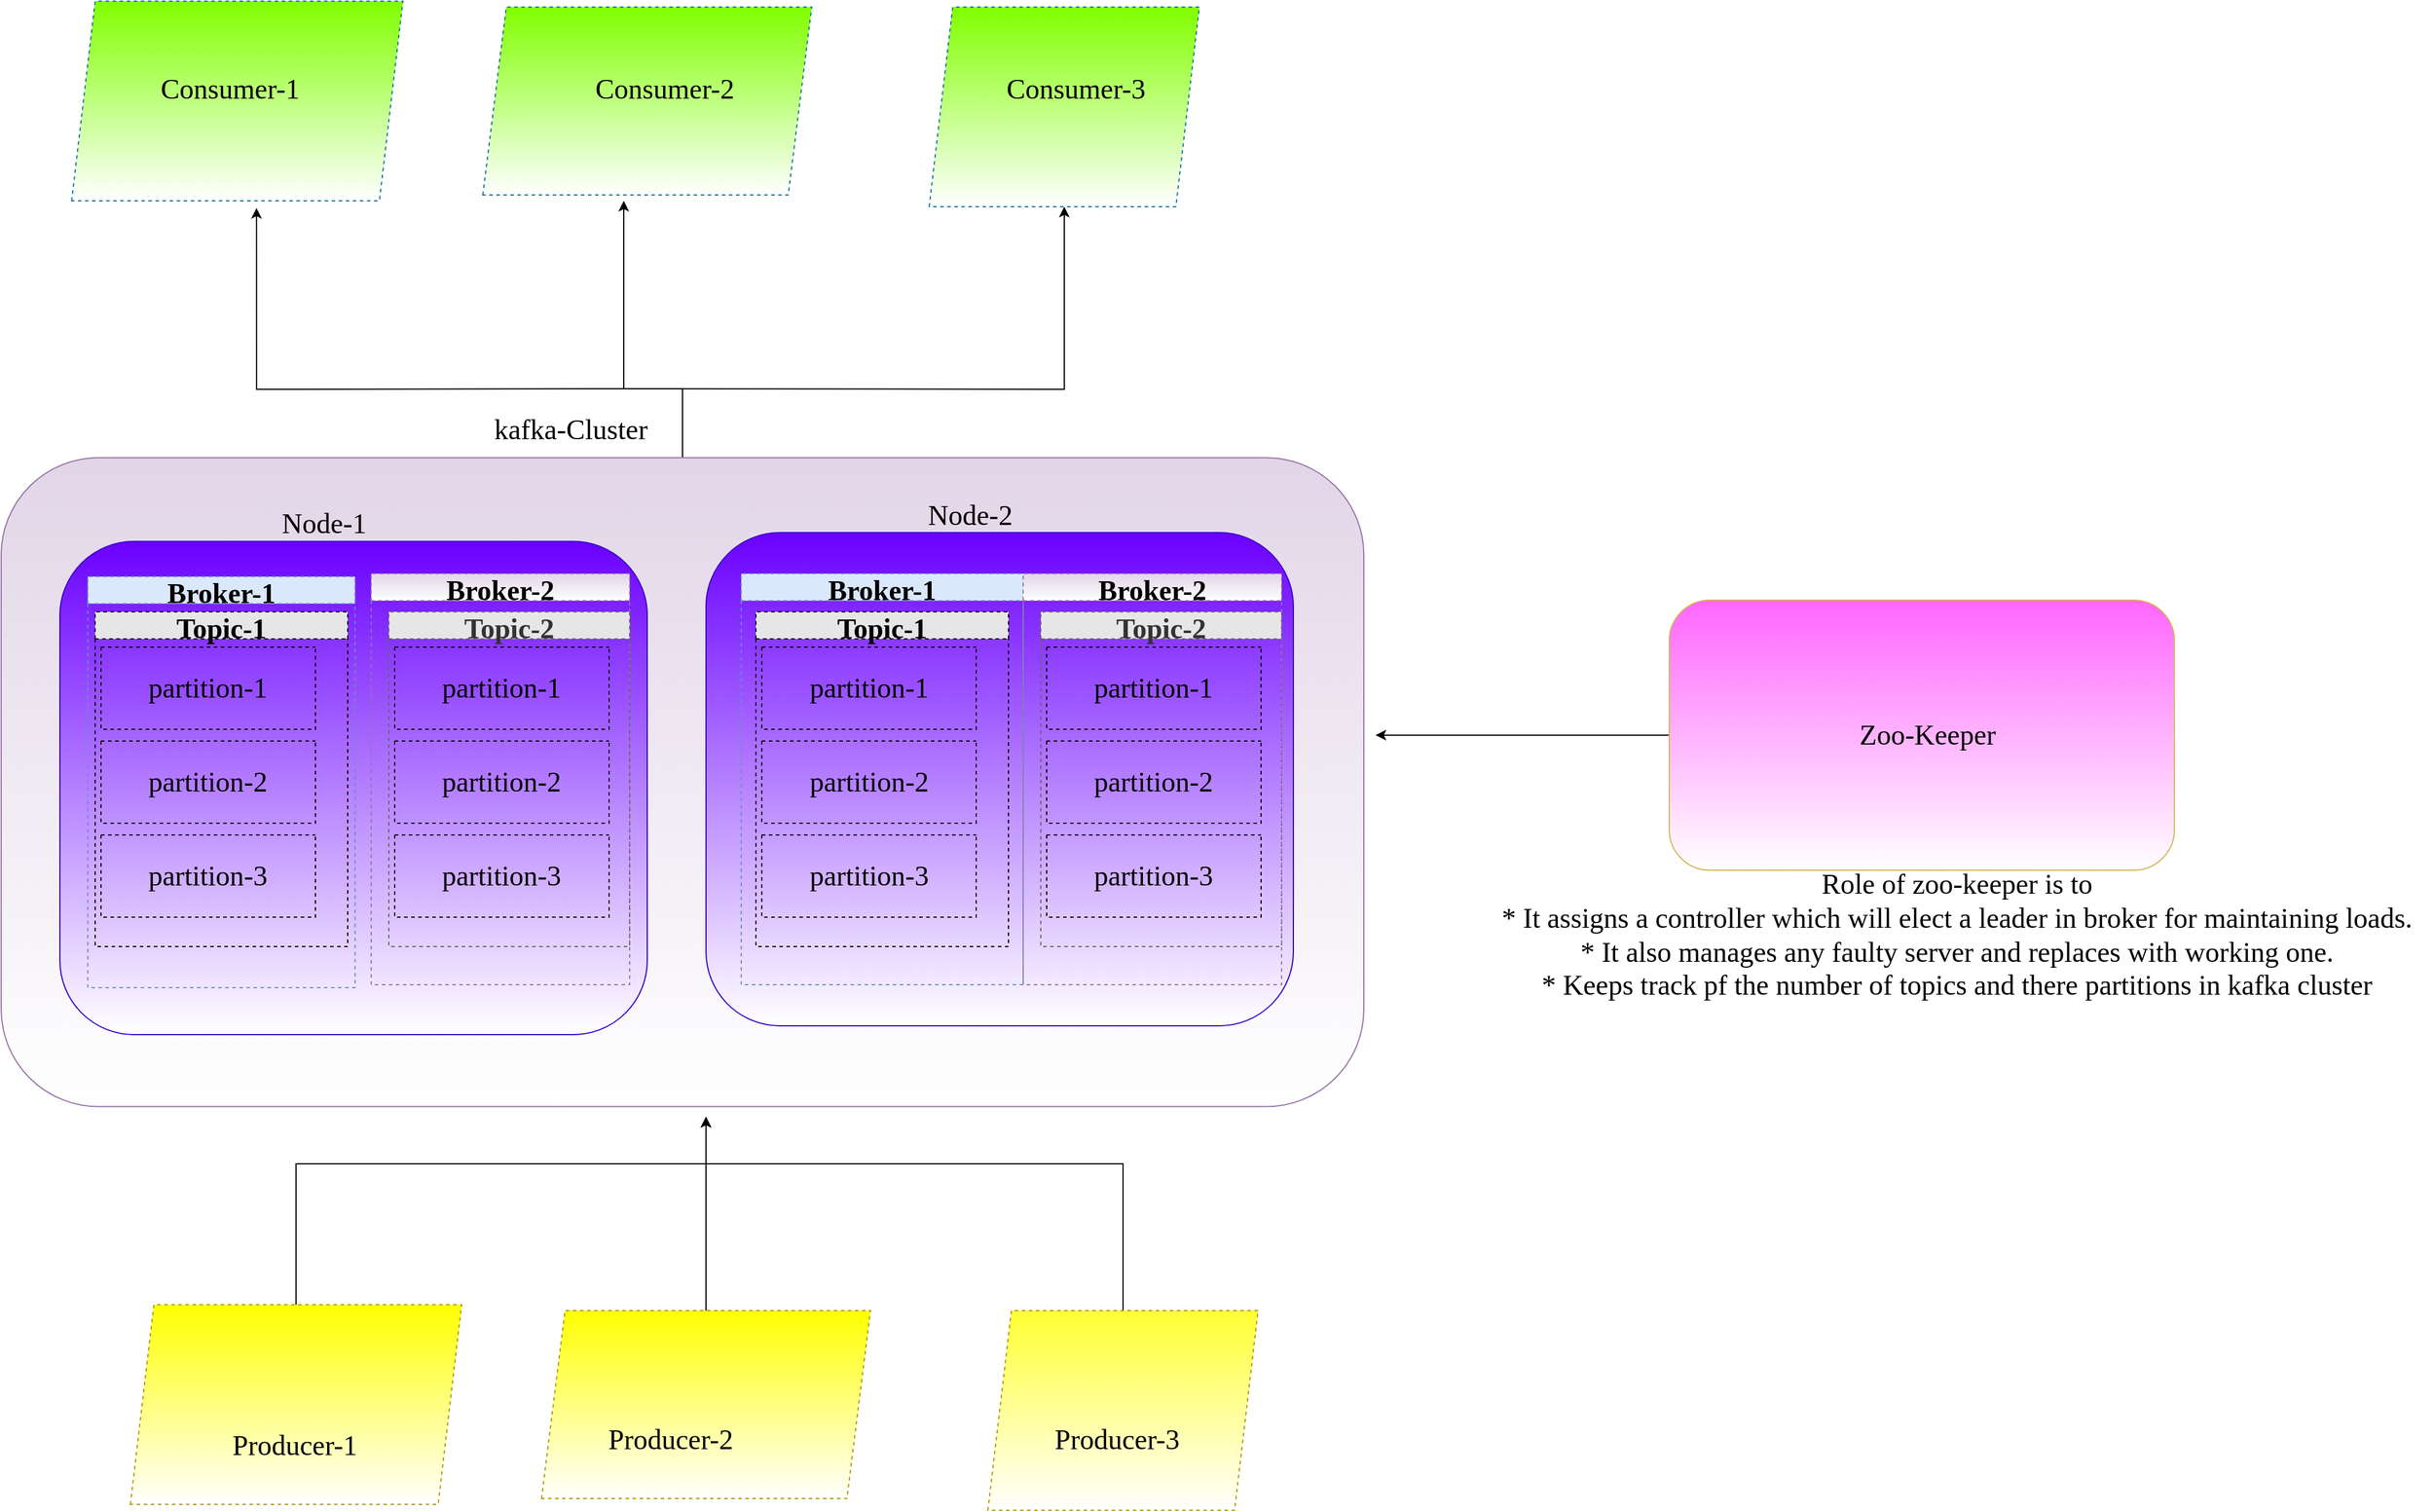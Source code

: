 <mxfile version="17.2.4" type="device"><diagram id="DW2u1NaSL_riu8_Z5DE_" name="Multi-Node-Multi-Broker"><mxGraphModel dx="1556" dy="1926" grid="1" gridSize="10" guides="1" tooltips="1" connect="1" arrows="1" fold="1" page="1" pageScale="1" pageWidth="850" pageHeight="1100" background="#FFFFFF" math="0" shadow="0"><root><mxCell id="0"/><mxCell id="1" parent="0"/><mxCell id="9I0RV5yS0RZg6h91_4cs-93" style="edgeStyle=orthogonalEdgeStyle;rounded=0;orthogonalLoop=1;jettySize=auto;html=1;fontFamily=Times New Roman;fontSize=24;fontColor=default;startSize=23;" edge="1" parent="1" source="9I0RV5yS0RZg6h91_4cs-92"><mxGeometry relative="1" as="geometry"><mxPoint x="570" as="targetPoint"/><Array as="points"><mxPoint x="620" y="160"/><mxPoint x="570" y="160"/></Array></mxGeometry></mxCell><mxCell id="9I0RV5yS0RZg6h91_4cs-92" value="" style="rounded=1;whiteSpace=wrap;html=1;shadow=0;glass=0;labelBackgroundColor=none;sketch=0;fontFamily=Times New Roman;fontSize=24;startSize=23;strokeColor=#9673a6;strokeWidth=1;fillColor=#e1d5e7;gradientColor=#ffffff;gradientDirection=south;" vertex="1" parent="1"><mxGeometry x="40" y="218.75" width="1160" height="552.5" as="geometry"/></mxCell><mxCell id="9I0RV5yS0RZg6h91_4cs-60" style="edgeStyle=orthogonalEdgeStyle;rounded=0;orthogonalLoop=1;jettySize=auto;html=1;entryX=0.558;entryY=1.036;entryDx=0;entryDy=0;entryPerimeter=0;fontFamily=Times New Roman;fontSize=24;fontColor=default;startSize=23;" edge="1" parent="1" target="9I0RV5yS0RZg6h91_4cs-54"><mxGeometry relative="1" as="geometry"><mxPoint x="565.059" y="160" as="sourcePoint"/></mxGeometry></mxCell><mxCell id="9I0RV5yS0RZg6h91_4cs-61" style="edgeStyle=orthogonalEdgeStyle;rounded=0;orthogonalLoop=1;jettySize=auto;html=1;entryX=0.5;entryY=1;entryDx=0;entryDy=0;fontFamily=Times New Roman;fontSize=24;fontColor=default;startSize=23;" edge="1" parent="1" target="9I0RV5yS0RZg6h91_4cs-56"><mxGeometry relative="1" as="geometry"><mxPoint x="565.059" y="160" as="sourcePoint"/></mxGeometry></mxCell><mxCell id="9I0RV5yS0RZg6h91_4cs-2" value="&lt;font face=&quot;Times New Roman&quot; style=&quot;font-size: 24px&quot;&gt;kafka-Cluster&lt;/font&gt;" style="text;html=1;strokeColor=none;fillColor=none;align=center;verticalAlign=middle;whiteSpace=wrap;rounded=0;dashed=1;" vertex="1" parent="1"><mxGeometry x="440" y="180" width="170" height="30" as="geometry"/></mxCell><mxCell id="9I0RV5yS0RZg6h91_4cs-95" style="edgeStyle=orthogonalEdgeStyle;rounded=0;orthogonalLoop=1;jettySize=auto;html=1;fontFamily=Times New Roman;fontSize=24;fontColor=default;startSize=23;" edge="1" parent="1" source="9I0RV5yS0RZg6h91_4cs-42"><mxGeometry relative="1" as="geometry"><mxPoint x="640" y="780" as="targetPoint"/><Array as="points"><mxPoint x="291" y="820"/><mxPoint x="640" y="820"/></Array></mxGeometry></mxCell><mxCell id="9I0RV5yS0RZg6h91_4cs-42" value="" style="shape=parallelogram;perimeter=parallelogramPerimeter;whiteSpace=wrap;html=1;fixedSize=1;rounded=0;shadow=0;glass=0;dashed=1;labelBackgroundColor=none;sketch=0;fontFamily=Times New Roman;fontSize=24;fontColor=#000000;startSize=23;strokeColor=#B09500;strokeWidth=1;fillColor=#FFFF00;gradientColor=#ffffff;" vertex="1" parent="1"><mxGeometry x="150" y="940" width="282" height="170" as="geometry"/></mxCell><mxCell id="9I0RV5yS0RZg6h91_4cs-94" style="edgeStyle=orthogonalEdgeStyle;rounded=0;orthogonalLoop=1;jettySize=auto;html=1;fontFamily=Times New Roman;fontSize=24;fontColor=default;startSize=23;" edge="1" parent="1" source="9I0RV5yS0RZg6h91_4cs-43"><mxGeometry relative="1" as="geometry"><mxPoint x="640" y="780" as="targetPoint"/></mxGeometry></mxCell><mxCell id="9I0RV5yS0RZg6h91_4cs-43" value="" style="shape=parallelogram;perimeter=parallelogramPerimeter;whiteSpace=wrap;html=1;fixedSize=1;rounded=0;shadow=0;glass=0;dashed=1;labelBackgroundColor=none;sketch=0;fontFamily=Times New Roman;fontSize=24;fontColor=#000000;startSize=23;strokeColor=#B09500;strokeWidth=1;fillColor=#FFFF00;gradientColor=#ffffff;" vertex="1" parent="1"><mxGeometry x="500" y="945" width="280" height="160" as="geometry"/></mxCell><mxCell id="9I0RV5yS0RZg6h91_4cs-96" style="edgeStyle=orthogonalEdgeStyle;rounded=0;orthogonalLoop=1;jettySize=auto;html=1;fontFamily=Times New Roman;fontSize=24;fontColor=default;startSize=23;" edge="1" parent="1" source="9I0RV5yS0RZg6h91_4cs-44"><mxGeometry relative="1" as="geometry"><mxPoint x="640" y="780" as="targetPoint"/><Array as="points"><mxPoint x="995" y="820"/><mxPoint x="640" y="820"/></Array></mxGeometry></mxCell><mxCell id="9I0RV5yS0RZg6h91_4cs-44" value="" style="shape=parallelogram;perimeter=parallelogramPerimeter;whiteSpace=wrap;html=1;fixedSize=1;rounded=0;shadow=0;glass=0;dashed=1;labelBackgroundColor=none;sketch=0;fontFamily=Times New Roman;fontSize=24;fontColor=#000000;startSize=23;strokeColor=#B09500;strokeWidth=1;fillColor=#FFFF33;gradientColor=#ffffff;" vertex="1" parent="1"><mxGeometry x="880" y="945" width="230" height="170" as="geometry"/></mxCell><mxCell id="9I0RV5yS0RZg6h91_4cs-45" value="Producer-1" style="text;html=1;strokeColor=none;fillColor=none;align=center;verticalAlign=middle;whiteSpace=wrap;rounded=0;shadow=0;glass=0;dashed=1;labelBackgroundColor=none;sketch=0;fontFamily=Times New Roman;fontSize=24;fontColor=default;startSize=23;" vertex="1" parent="1"><mxGeometry x="225" y="1045" width="130" height="30" as="geometry"/></mxCell><mxCell id="9I0RV5yS0RZg6h91_4cs-46" value="Producer-2" style="text;html=1;strokeColor=none;fillColor=none;align=center;verticalAlign=middle;whiteSpace=wrap;rounded=0;shadow=0;glass=0;dashed=1;labelBackgroundColor=none;sketch=0;fontFamily=Times New Roman;fontSize=24;fontColor=default;startSize=23;" vertex="1" parent="1"><mxGeometry x="545" y="1040" width="130" height="30" as="geometry"/></mxCell><mxCell id="9I0RV5yS0RZg6h91_4cs-47" value="Producer-3" style="text;html=1;strokeColor=none;fillColor=none;align=center;verticalAlign=middle;whiteSpace=wrap;rounded=0;shadow=0;glass=0;dashed=1;labelBackgroundColor=none;sketch=0;fontFamily=Times New Roman;fontSize=24;fontColor=default;startSize=23;" vertex="1" parent="1"><mxGeometry x="925" y="1040" width="130" height="30" as="geometry"/></mxCell><mxCell id="9I0RV5yS0RZg6h91_4cs-54" value="" style="shape=parallelogram;perimeter=parallelogramPerimeter;whiteSpace=wrap;html=1;fixedSize=1;rounded=0;shadow=0;glass=0;dashed=1;labelBackgroundColor=none;sketch=0;fontFamily=Times New Roman;fontSize=24;startSize=23;strokeColor=#10739e;strokeWidth=1;fillColor=#80FF00;gradientColor=#ffffff;" vertex="1" parent="1"><mxGeometry x="100" y="-170" width="282" height="170" as="geometry"/></mxCell><mxCell id="9I0RV5yS0RZg6h91_4cs-55" value="" style="shape=parallelogram;perimeter=parallelogramPerimeter;whiteSpace=wrap;html=1;fixedSize=1;rounded=0;shadow=0;glass=0;dashed=1;labelBackgroundColor=none;sketch=0;fontFamily=Times New Roman;fontSize=24;startSize=23;strokeColor=#10739e;strokeWidth=1;fillColor=#80FF00;gradientColor=#ffffff;" vertex="1" parent="1"><mxGeometry x="450" y="-165" width="280" height="160" as="geometry"/></mxCell><mxCell id="9I0RV5yS0RZg6h91_4cs-56" value="" style="shape=parallelogram;perimeter=parallelogramPerimeter;whiteSpace=wrap;html=1;fixedSize=1;rounded=0;shadow=0;glass=0;dashed=1;labelBackgroundColor=none;sketch=0;fontFamily=Times New Roman;fontSize=24;startSize=23;strokeColor=#10739e;strokeWidth=1;fillColor=#80FF00;gradientColor=#ffffff;" vertex="1" parent="1"><mxGeometry x="830" y="-165" width="230" height="170" as="geometry"/></mxCell><mxCell id="9I0RV5yS0RZg6h91_4cs-57" value="Consumer-1" style="text;html=1;strokeColor=none;fillColor=none;align=center;verticalAlign=middle;whiteSpace=wrap;rounded=0;shadow=0;glass=0;dashed=1;labelBackgroundColor=none;sketch=0;fontFamily=Times New Roman;fontSize=24;fontColor=default;startSize=23;" vertex="1" parent="1"><mxGeometry x="150" y="-110" width="170" height="30" as="geometry"/></mxCell><mxCell id="9I0RV5yS0RZg6h91_4cs-58" value="Consumer-2" style="text;html=1;strokeColor=none;fillColor=none;align=center;verticalAlign=middle;whiteSpace=wrap;rounded=0;shadow=0;glass=0;dashed=1;labelBackgroundColor=none;sketch=0;fontFamily=Times New Roman;fontSize=24;fontColor=default;startSize=23;" vertex="1" parent="1"><mxGeometry x="520" y="-110" width="170" height="30" as="geometry"/></mxCell><mxCell id="9I0RV5yS0RZg6h91_4cs-59" value="Consumer-3" style="text;html=1;strokeColor=none;fillColor=none;align=center;verticalAlign=middle;whiteSpace=wrap;rounded=0;shadow=0;glass=0;dashed=1;labelBackgroundColor=none;sketch=0;fontFamily=Times New Roman;fontSize=24;fontColor=default;startSize=23;" vertex="1" parent="1"><mxGeometry x="870" y="-110" width="170" height="30" as="geometry"/></mxCell><mxCell id="9I0RV5yS0RZg6h91_4cs-5" value="&lt;font face=&quot;Times New Roman&quot;&gt;&lt;span style=&quot;font-size: 24px&quot;&gt;Node-1&lt;/span&gt;&lt;/font&gt;" style="text;html=1;strokeColor=none;fillColor=none;align=center;verticalAlign=middle;whiteSpace=wrap;rounded=0;dashed=1;" vertex="1" parent="1"><mxGeometry x="230" y="260" width="170" height="30" as="geometry"/></mxCell><mxCell id="9I0RV5yS0RZg6h91_4cs-6" value="&lt;font face=&quot;Times New Roman&quot; style=&quot;font-size: 24px&quot;&gt;Node-2&lt;/font&gt;" style="text;html=1;strokeColor=none;fillColor=none;align=center;verticalAlign=middle;whiteSpace=wrap;rounded=0;dashed=1;" vertex="1" parent="1"><mxGeometry x="780" y="252.5" width="170" height="30" as="geometry"/></mxCell><mxCell id="9I0RV5yS0RZg6h91_4cs-64" value="" style="rounded=1;whiteSpace=wrap;html=1;shadow=0;glass=0;labelBackgroundColor=none;sketch=0;fontFamily=Times New Roman;fontSize=24;startSize=23;strokeColor=#3700CC;strokeWidth=1;fillColor=#6a00ff;fontColor=#ffffff;gradientColor=#ffffff;" vertex="1" parent="1"><mxGeometry x="90" y="290" width="500" height="420" as="geometry"/></mxCell><mxCell id="9I0RV5yS0RZg6h91_4cs-7" value="Broker-1" style="swimlane;dashed=1;fontFamily=Times New Roman;fontSize=24;strokeWidth=1;swimlaneFillColor=none;labelBackgroundColor=none;fillColor=#dae8fc;shadow=0;sketch=0;rounded=0;glass=0;color=#00FF00;strokeColor=#6c8ebf;" vertex="1" parent="1"><mxGeometry x="113.75" y="320" width="227.5" height="350" as="geometry"/></mxCell><mxCell id="9I0RV5yS0RZg6h91_4cs-8" value="Broker-2" style="swimlane;dashed=1;fontFamily=Times New Roman;fontSize=24;strokeWidth=1;fillColor=#e1d5e7;strokeColor=#9673a6;gradientColor=#ffffff;swimlaneFillColor=none;" vertex="1" parent="1"><mxGeometry x="355" y="317.5" width="220" height="350" as="geometry"/></mxCell><mxCell id="9I0RV5yS0RZg6h91_4cs-66" value="" style="rounded=1;whiteSpace=wrap;html=1;shadow=0;glass=0;labelBackgroundColor=none;sketch=0;fontFamily=Times New Roman;fontSize=24;startSize=23;strokeColor=#3700CC;strokeWidth=1;fillColor=#6a00ff;fontColor=#ffffff;gradientColor=#ffffff;" vertex="1" parent="1"><mxGeometry x="640" y="282.5" width="500" height="420" as="geometry"/></mxCell><mxCell id="9I0RV5yS0RZg6h91_4cs-19" value="Topic-2" style="swimlane;dashed=1;fontFamily=Times New Roman;fontSize=24;strokeWidth=1;fillColor=#E6E6E6;fontColor=#333333;strokeColor=#666666;" vertex="1" parent="1"><mxGeometry x="370" y="350" width="205" height="285" as="geometry"/></mxCell><mxCell id="9I0RV5yS0RZg6h91_4cs-20" value="" style="swimlane;startSize=0;dashed=1;fontFamily=Times New Roman;fontSize=24;strokeWidth=1;" vertex="1" parent="9I0RV5yS0RZg6h91_4cs-19"><mxGeometry x="5" y="110" width="182.5" height="70" as="geometry"/></mxCell><mxCell id="9I0RV5yS0RZg6h91_4cs-21" value="&lt;font face=&quot;Times New Roman&quot; style=&quot;font-size: 24px&quot;&gt;partition-2&lt;/font&gt;" style="text;html=1;strokeColor=none;fillColor=none;align=center;verticalAlign=middle;whiteSpace=wrap;rounded=0;dashed=1;" vertex="1" parent="9I0RV5yS0RZg6h91_4cs-20"><mxGeometry x="6.25" y="20" width="170" height="30" as="geometry"/></mxCell><mxCell id="9I0RV5yS0RZg6h91_4cs-22" value="" style="swimlane;startSize=0;dashed=1;fontFamily=Times New Roman;fontSize=24;strokeWidth=1;" vertex="1" parent="9I0RV5yS0RZg6h91_4cs-19"><mxGeometry x="5" y="30" width="182.5" height="70" as="geometry"/></mxCell><mxCell id="9I0RV5yS0RZg6h91_4cs-23" value="&lt;font face=&quot;Times New Roman&quot; style=&quot;font-size: 24px&quot;&gt;partition-1&lt;/font&gt;" style="text;html=1;strokeColor=none;fillColor=none;align=center;verticalAlign=middle;whiteSpace=wrap;rounded=0;dashed=1;" vertex="1" parent="9I0RV5yS0RZg6h91_4cs-22"><mxGeometry x="6.25" y="20" width="170" height="30" as="geometry"/></mxCell><mxCell id="9I0RV5yS0RZg6h91_4cs-24" value="" style="swimlane;startSize=0;dashed=1;fontFamily=Times New Roman;fontSize=24;strokeWidth=1;" vertex="1" parent="9I0RV5yS0RZg6h91_4cs-19"><mxGeometry x="5" y="190" width="182.5" height="70" as="geometry"/></mxCell><mxCell id="9I0RV5yS0RZg6h91_4cs-25" value="&lt;font face=&quot;Times New Roman&quot; style=&quot;font-size: 24px&quot;&gt;partition-3&lt;/font&gt;" style="text;html=1;strokeColor=none;fillColor=none;align=center;verticalAlign=middle;whiteSpace=wrap;rounded=0;dashed=1;" vertex="1" parent="9I0RV5yS0RZg6h91_4cs-24"><mxGeometry x="6.25" y="20" width="170" height="30" as="geometry"/></mxCell><mxCell id="9I0RV5yS0RZg6h91_4cs-12" value="Topic-1" style="swimlane;dashed=1;fontFamily=Times New Roman;fontSize=24;strokeWidth=1;fillColor=#E6E6E6;" vertex="1" parent="1"><mxGeometry x="120" y="350" width="215" height="285" as="geometry"/></mxCell><mxCell id="9I0RV5yS0RZg6h91_4cs-13" value="" style="swimlane;startSize=0;dashed=1;fontFamily=Times New Roman;fontSize=24;strokeWidth=1;" vertex="1" parent="9I0RV5yS0RZg6h91_4cs-12"><mxGeometry x="5" y="110" width="182.5" height="70" as="geometry"/></mxCell><mxCell id="9I0RV5yS0RZg6h91_4cs-14" value="&lt;font face=&quot;Times New Roman&quot; style=&quot;font-size: 24px&quot;&gt;partition-2&lt;/font&gt;" style="text;html=1;strokeColor=none;fillColor=none;align=center;verticalAlign=middle;whiteSpace=wrap;rounded=0;dashed=1;" vertex="1" parent="9I0RV5yS0RZg6h91_4cs-13"><mxGeometry x="6.25" y="20" width="170" height="30" as="geometry"/></mxCell><mxCell id="9I0RV5yS0RZg6h91_4cs-15" value="" style="swimlane;startSize=0;dashed=1;fontFamily=Times New Roman;fontSize=24;strokeWidth=1;fillColor=#FFFF00;" vertex="1" parent="9I0RV5yS0RZg6h91_4cs-12"><mxGeometry x="5" y="30" width="182.5" height="70" as="geometry"/></mxCell><mxCell id="9I0RV5yS0RZg6h91_4cs-16" value="&lt;font face=&quot;Times New Roman&quot; style=&quot;font-size: 24px&quot;&gt;partition-1&lt;/font&gt;" style="text;html=1;strokeColor=none;fillColor=none;align=center;verticalAlign=middle;whiteSpace=wrap;rounded=0;dashed=1;" vertex="1" parent="9I0RV5yS0RZg6h91_4cs-15"><mxGeometry x="6.25" y="20" width="170" height="30" as="geometry"/></mxCell><mxCell id="9I0RV5yS0RZg6h91_4cs-17" value="" style="swimlane;startSize=0;dashed=1;fontFamily=Times New Roman;fontSize=24;strokeWidth=1;" vertex="1" parent="9I0RV5yS0RZg6h91_4cs-12"><mxGeometry x="5" y="190" width="182.5" height="70" as="geometry"/></mxCell><mxCell id="9I0RV5yS0RZg6h91_4cs-18" value="&lt;font face=&quot;Times New Roman&quot; style=&quot;font-size: 24px&quot;&gt;partition-3&lt;/font&gt;" style="text;html=1;strokeColor=none;fillColor=none;align=center;verticalAlign=middle;whiteSpace=wrap;rounded=0;dashed=1;" vertex="1" parent="9I0RV5yS0RZg6h91_4cs-17"><mxGeometry x="6.25" y="20" width="170" height="30" as="geometry"/></mxCell><mxCell id="9I0RV5yS0RZg6h91_4cs-76" value="Broker-1" style="swimlane;dashed=1;fontFamily=Times New Roman;fontSize=24;strokeWidth=1;swimlaneFillColor=none;labelBackgroundColor=none;fillColor=#dae8fc;shadow=0;sketch=0;rounded=0;glass=0;color=#00FF00;strokeColor=#6c8ebf;" vertex="1" parent="1"><mxGeometry x="670" y="317.5" width="240" height="350" as="geometry"/></mxCell><mxCell id="9I0RV5yS0RZg6h91_4cs-77" value="Topic-1" style="swimlane;dashed=1;fontFamily=Times New Roman;fontSize=24;strokeWidth=1;fillColor=#E6E6E6;" vertex="1" parent="1"><mxGeometry x="682.5" y="350" width="215" height="285" as="geometry"/></mxCell><mxCell id="9I0RV5yS0RZg6h91_4cs-78" value="" style="swimlane;startSize=0;dashed=1;fontFamily=Times New Roman;fontSize=24;strokeWidth=1;" vertex="1" parent="9I0RV5yS0RZg6h91_4cs-77"><mxGeometry x="5" y="110" width="182.5" height="70" as="geometry"/></mxCell><mxCell id="9I0RV5yS0RZg6h91_4cs-79" value="&lt;font face=&quot;Times New Roman&quot; style=&quot;font-size: 24px&quot;&gt;partition-2&lt;/font&gt;" style="text;html=1;strokeColor=none;fillColor=none;align=center;verticalAlign=middle;whiteSpace=wrap;rounded=0;dashed=1;" vertex="1" parent="9I0RV5yS0RZg6h91_4cs-78"><mxGeometry x="6.25" y="20" width="170" height="30" as="geometry"/></mxCell><mxCell id="9I0RV5yS0RZg6h91_4cs-80" value="" style="swimlane;startSize=0;dashed=1;fontFamily=Times New Roman;fontSize=24;strokeWidth=1;fillColor=#FFFF00;" vertex="1" parent="9I0RV5yS0RZg6h91_4cs-77"><mxGeometry x="5" y="30" width="182.5" height="70" as="geometry"/></mxCell><mxCell id="9I0RV5yS0RZg6h91_4cs-81" value="&lt;font face=&quot;Times New Roman&quot; style=&quot;font-size: 24px&quot;&gt;partition-1&lt;/font&gt;" style="text;html=1;strokeColor=none;fillColor=none;align=center;verticalAlign=middle;whiteSpace=wrap;rounded=0;dashed=1;" vertex="1" parent="9I0RV5yS0RZg6h91_4cs-80"><mxGeometry x="6.25" y="20" width="170" height="30" as="geometry"/></mxCell><mxCell id="9I0RV5yS0RZg6h91_4cs-82" value="" style="swimlane;startSize=0;dashed=1;fontFamily=Times New Roman;fontSize=24;strokeWidth=1;" vertex="1" parent="9I0RV5yS0RZg6h91_4cs-77"><mxGeometry x="5" y="190" width="182.5" height="70" as="geometry"/></mxCell><mxCell id="9I0RV5yS0RZg6h91_4cs-83" value="&lt;font face=&quot;Times New Roman&quot; style=&quot;font-size: 24px&quot;&gt;partition-3&lt;/font&gt;" style="text;html=1;strokeColor=none;fillColor=none;align=center;verticalAlign=middle;whiteSpace=wrap;rounded=0;dashed=1;" vertex="1" parent="9I0RV5yS0RZg6h91_4cs-82"><mxGeometry x="6.25" y="20" width="170" height="30" as="geometry"/></mxCell><mxCell id="9I0RV5yS0RZg6h91_4cs-84" value="Topic-2" style="swimlane;dashed=1;fontFamily=Times New Roman;fontSize=24;strokeWidth=1;fillColor=#E6E6E6;fontColor=#333333;strokeColor=#666666;" vertex="1" parent="1"><mxGeometry x="925" y="350" width="205" height="285" as="geometry"/></mxCell><mxCell id="9I0RV5yS0RZg6h91_4cs-85" value="" style="swimlane;startSize=0;dashed=1;fontFamily=Times New Roman;fontSize=24;strokeWidth=1;" vertex="1" parent="9I0RV5yS0RZg6h91_4cs-84"><mxGeometry x="5" y="110" width="182.5" height="70" as="geometry"/></mxCell><mxCell id="9I0RV5yS0RZg6h91_4cs-86" value="&lt;font face=&quot;Times New Roman&quot; style=&quot;font-size: 24px&quot;&gt;partition-2&lt;/font&gt;" style="text;html=1;strokeColor=none;fillColor=none;align=center;verticalAlign=middle;whiteSpace=wrap;rounded=0;dashed=1;" vertex="1" parent="9I0RV5yS0RZg6h91_4cs-85"><mxGeometry x="6.25" y="20" width="170" height="30" as="geometry"/></mxCell><mxCell id="9I0RV5yS0RZg6h91_4cs-87" value="" style="swimlane;startSize=0;dashed=1;fontFamily=Times New Roman;fontSize=24;strokeWidth=1;" vertex="1" parent="9I0RV5yS0RZg6h91_4cs-84"><mxGeometry x="5" y="30" width="182.5" height="70" as="geometry"/></mxCell><mxCell id="9I0RV5yS0RZg6h91_4cs-88" value="&lt;font face=&quot;Times New Roman&quot; style=&quot;font-size: 24px&quot;&gt;partition-1&lt;/font&gt;" style="text;html=1;strokeColor=none;fillColor=none;align=center;verticalAlign=middle;whiteSpace=wrap;rounded=0;dashed=1;" vertex="1" parent="9I0RV5yS0RZg6h91_4cs-87"><mxGeometry x="6.25" y="20" width="170" height="30" as="geometry"/></mxCell><mxCell id="9I0RV5yS0RZg6h91_4cs-89" value="" style="swimlane;startSize=0;dashed=1;fontFamily=Times New Roman;fontSize=24;strokeWidth=1;" vertex="1" parent="9I0RV5yS0RZg6h91_4cs-84"><mxGeometry x="5" y="190" width="182.5" height="70" as="geometry"/></mxCell><mxCell id="9I0RV5yS0RZg6h91_4cs-90" value="&lt;font face=&quot;Times New Roman&quot; style=&quot;font-size: 24px&quot;&gt;partition-3&lt;/font&gt;" style="text;html=1;strokeColor=none;fillColor=none;align=center;verticalAlign=middle;whiteSpace=wrap;rounded=0;dashed=1;" vertex="1" parent="9I0RV5yS0RZg6h91_4cs-89"><mxGeometry x="6.25" y="20" width="170" height="30" as="geometry"/></mxCell><mxCell id="9I0RV5yS0RZg6h91_4cs-91" value="Broker-2" style="swimlane;dashed=1;fontFamily=Times New Roman;fontSize=24;strokeWidth=1;fillColor=#e1d5e7;strokeColor=#9673a6;gradientColor=#ffffff;swimlaneFillColor=none;" vertex="1" parent="1"><mxGeometry x="910" y="317.5" width="220" height="350" as="geometry"/></mxCell><mxCell id="9I0RV5yS0RZg6h91_4cs-99" style="edgeStyle=orthogonalEdgeStyle;rounded=0;orthogonalLoop=1;jettySize=auto;html=1;fontFamily=Times New Roman;fontSize=24;fontColor=default;startSize=23;" edge="1" parent="1" source="9I0RV5yS0RZg6h91_4cs-97"><mxGeometry relative="1" as="geometry"><mxPoint x="1210" y="455" as="targetPoint"/></mxGeometry></mxCell><mxCell id="9I0RV5yS0RZg6h91_4cs-97" value="" style="rounded=1;whiteSpace=wrap;html=1;shadow=0;glass=0;labelBackgroundColor=none;sketch=0;fontFamily=Times New Roman;fontSize=24;startSize=23;strokeColor=#d6b656;strokeWidth=1;fillColor=#FF66FF;gradientDirection=south;gradientColor=#ffffff;" vertex="1" parent="1"><mxGeometry x="1460" y="340" width="430" height="230" as="geometry"/></mxCell><mxCell id="9I0RV5yS0RZg6h91_4cs-98" value="Zoo-Keeper" style="text;html=1;strokeColor=none;fillColor=none;align=center;verticalAlign=middle;whiteSpace=wrap;rounded=0;shadow=0;glass=0;labelBackgroundColor=none;sketch=0;fontFamily=Times New Roman;fontSize=24;fontColor=default;startSize=23;" vertex="1" parent="1"><mxGeometry x="1580" y="440" width="200" height="30" as="geometry"/></mxCell><mxCell id="9I0RV5yS0RZg6h91_4cs-100" value="Role of zoo-keeper is to &lt;br&gt;* It assigns a controller which will elect a leader in broker for maintaining loads.&lt;br&gt;* It also manages any faulty server and replaces with working one.&lt;br&gt;* Keeps track pf the number of topics and there partitions in kafka cluster" style="text;html=1;strokeColor=none;fillColor=none;align=center;verticalAlign=middle;whiteSpace=wrap;rounded=0;shadow=0;glass=0;labelBackgroundColor=none;sketch=0;fontFamily=Times New Roman;fontSize=24;fontColor=default;startSize=23;" vertex="1" parent="1"><mxGeometry x="1300" y="610" width="810" height="30" as="geometry"/></mxCell></root></mxGraphModel></diagram></mxfile>